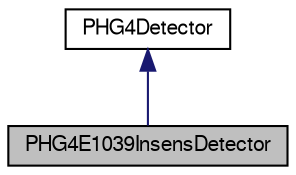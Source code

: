 digraph "PHG4E1039InsensDetector"
{
  bgcolor="transparent";
  edge [fontname="FreeSans",fontsize="10",labelfontname="FreeSans",labelfontsize="10"];
  node [fontname="FreeSans",fontsize="10",shape=record];
  Node1 [label="PHG4E1039InsensDetector",height=0.2,width=0.4,color="black", fillcolor="grey75", style="filled" fontcolor="black"];
  Node2 -> Node1 [dir="back",color="midnightblue",fontsize="10",style="solid",fontname="FreeSans"];
  Node2 [label="PHG4Detector",height=0.2,width=0.4,color="black",URL="$d3/de7/classPHG4Detector.html",tooltip="base class for phenix detector creation "];
}
